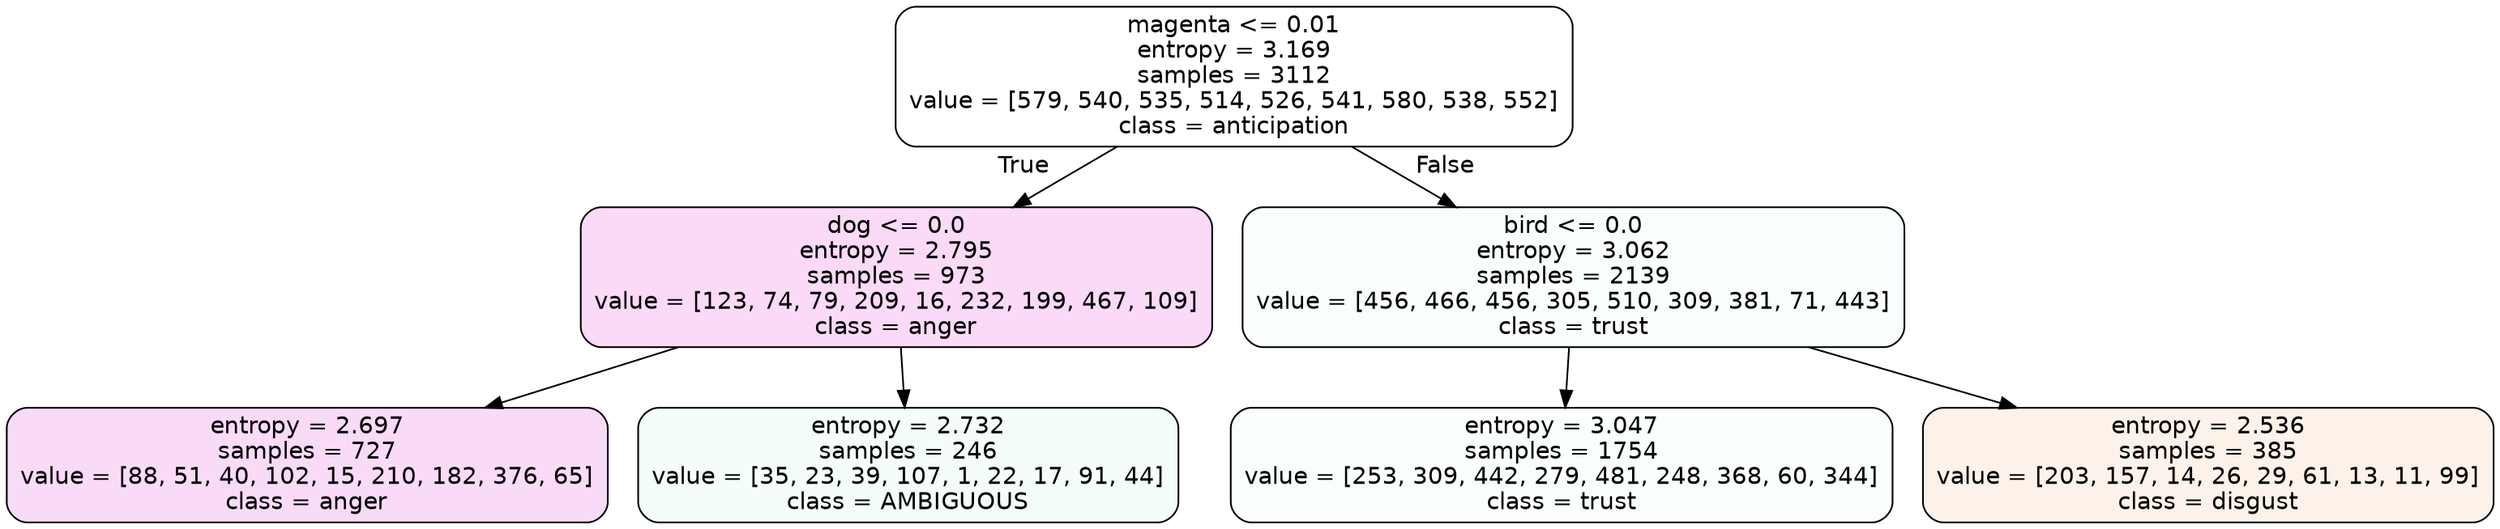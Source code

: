 digraph Tree {
node [shape=box, style="filled, rounded", color="black", fontname=helvetica] ;
edge [fontname=helvetica] ;
0 [label="magenta <= 0.01\nentropy = 3.169\nsamples = 3112\nvalue = [579, 540, 535, 514, 526, 541, 580, 538, 552]\nclass = anticipation", fillcolor="#8139e500"] ;
1 [label="dog <= 0.0\nentropy = 2.795\nsamples = 973\nvalue = [123, 74, 79, 209, 16, 232, 199, 467, 109]\nclass = anger", fillcolor="#e539d72f"] ;
0 -> 1 [labeldistance=2.5, labelangle=45, headlabel="True"] ;
2 [label="entropy = 2.697\nsamples = 727\nvalue = [88, 51, 40, 102, 15, 210, 182, 376, 65]\nclass = anger", fillcolor="#e539d72e"] ;
1 -> 2 ;
3 [label="entropy = 2.732\nsamples = 246\nvalue = [35, 23, 39, 107, 1, 22, 17, 91, 44]\nclass = AMBIGUOUS", fillcolor="#39e5810e"] ;
1 -> 3 ;
4 [label="bird <= 0.0\nentropy = 3.062\nsamples = 2139\nvalue = [456, 466, 456, 305, 510, 309, 381, 71, 443]\nclass = trust", fillcolor="#39d7e504"] ;
0 -> 4 [labeldistance=2.5, labelangle=-45, headlabel="False"] ;
5 [label="entropy = 3.047\nsamples = 1754\nvalue = [253, 309, 442, 279, 481, 248, 368, 60, 344]\nclass = trust", fillcolor="#39d7e504"] ;
4 -> 5 ;
6 [label="entropy = 2.536\nsamples = 385\nvalue = [203, 157, 14, 26, 29, 61, 13, 11, 99]\nclass = disgust", fillcolor="#e581391a"] ;
4 -> 6 ;
}